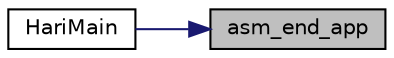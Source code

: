 digraph "asm_end_app"
{
 // LATEX_PDF_SIZE
  edge [fontname="Helvetica",fontsize="10",labelfontname="Helvetica",labelfontsize="10"];
  node [fontname="Helvetica",fontsize="10",shape=record];
  rankdir="RL";
  Node1 [label="asm_end_app",height=0.2,width=0.4,color="black", fillcolor="grey75", style="filled", fontcolor="black",tooltip=" "];
  Node1 -> Node2 [dir="back",color="midnightblue",fontsize="10",style="solid",fontname="Helvetica"];
  Node2 [label="HariMain",height=0.2,width=0.4,color="black", fillcolor="white", style="filled",URL="$bootpack_8c.html#a3bfd04b86eb41bd7301c75a3df6a89e0",tooltip=" "];
}
